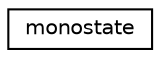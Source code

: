 digraph "Graphical Class Hierarchy"
{
  edge [fontname="Helvetica",fontsize="10",labelfontname="Helvetica",labelfontsize="10"];
  node [fontname="Helvetica",fontsize="10",shape=record];
  rankdir="LR";
  Node1 [label="monostate",height=0.2,width=0.4,color="black", fillcolor="white", style="filled",URL="$structmonostate.html"];
}
